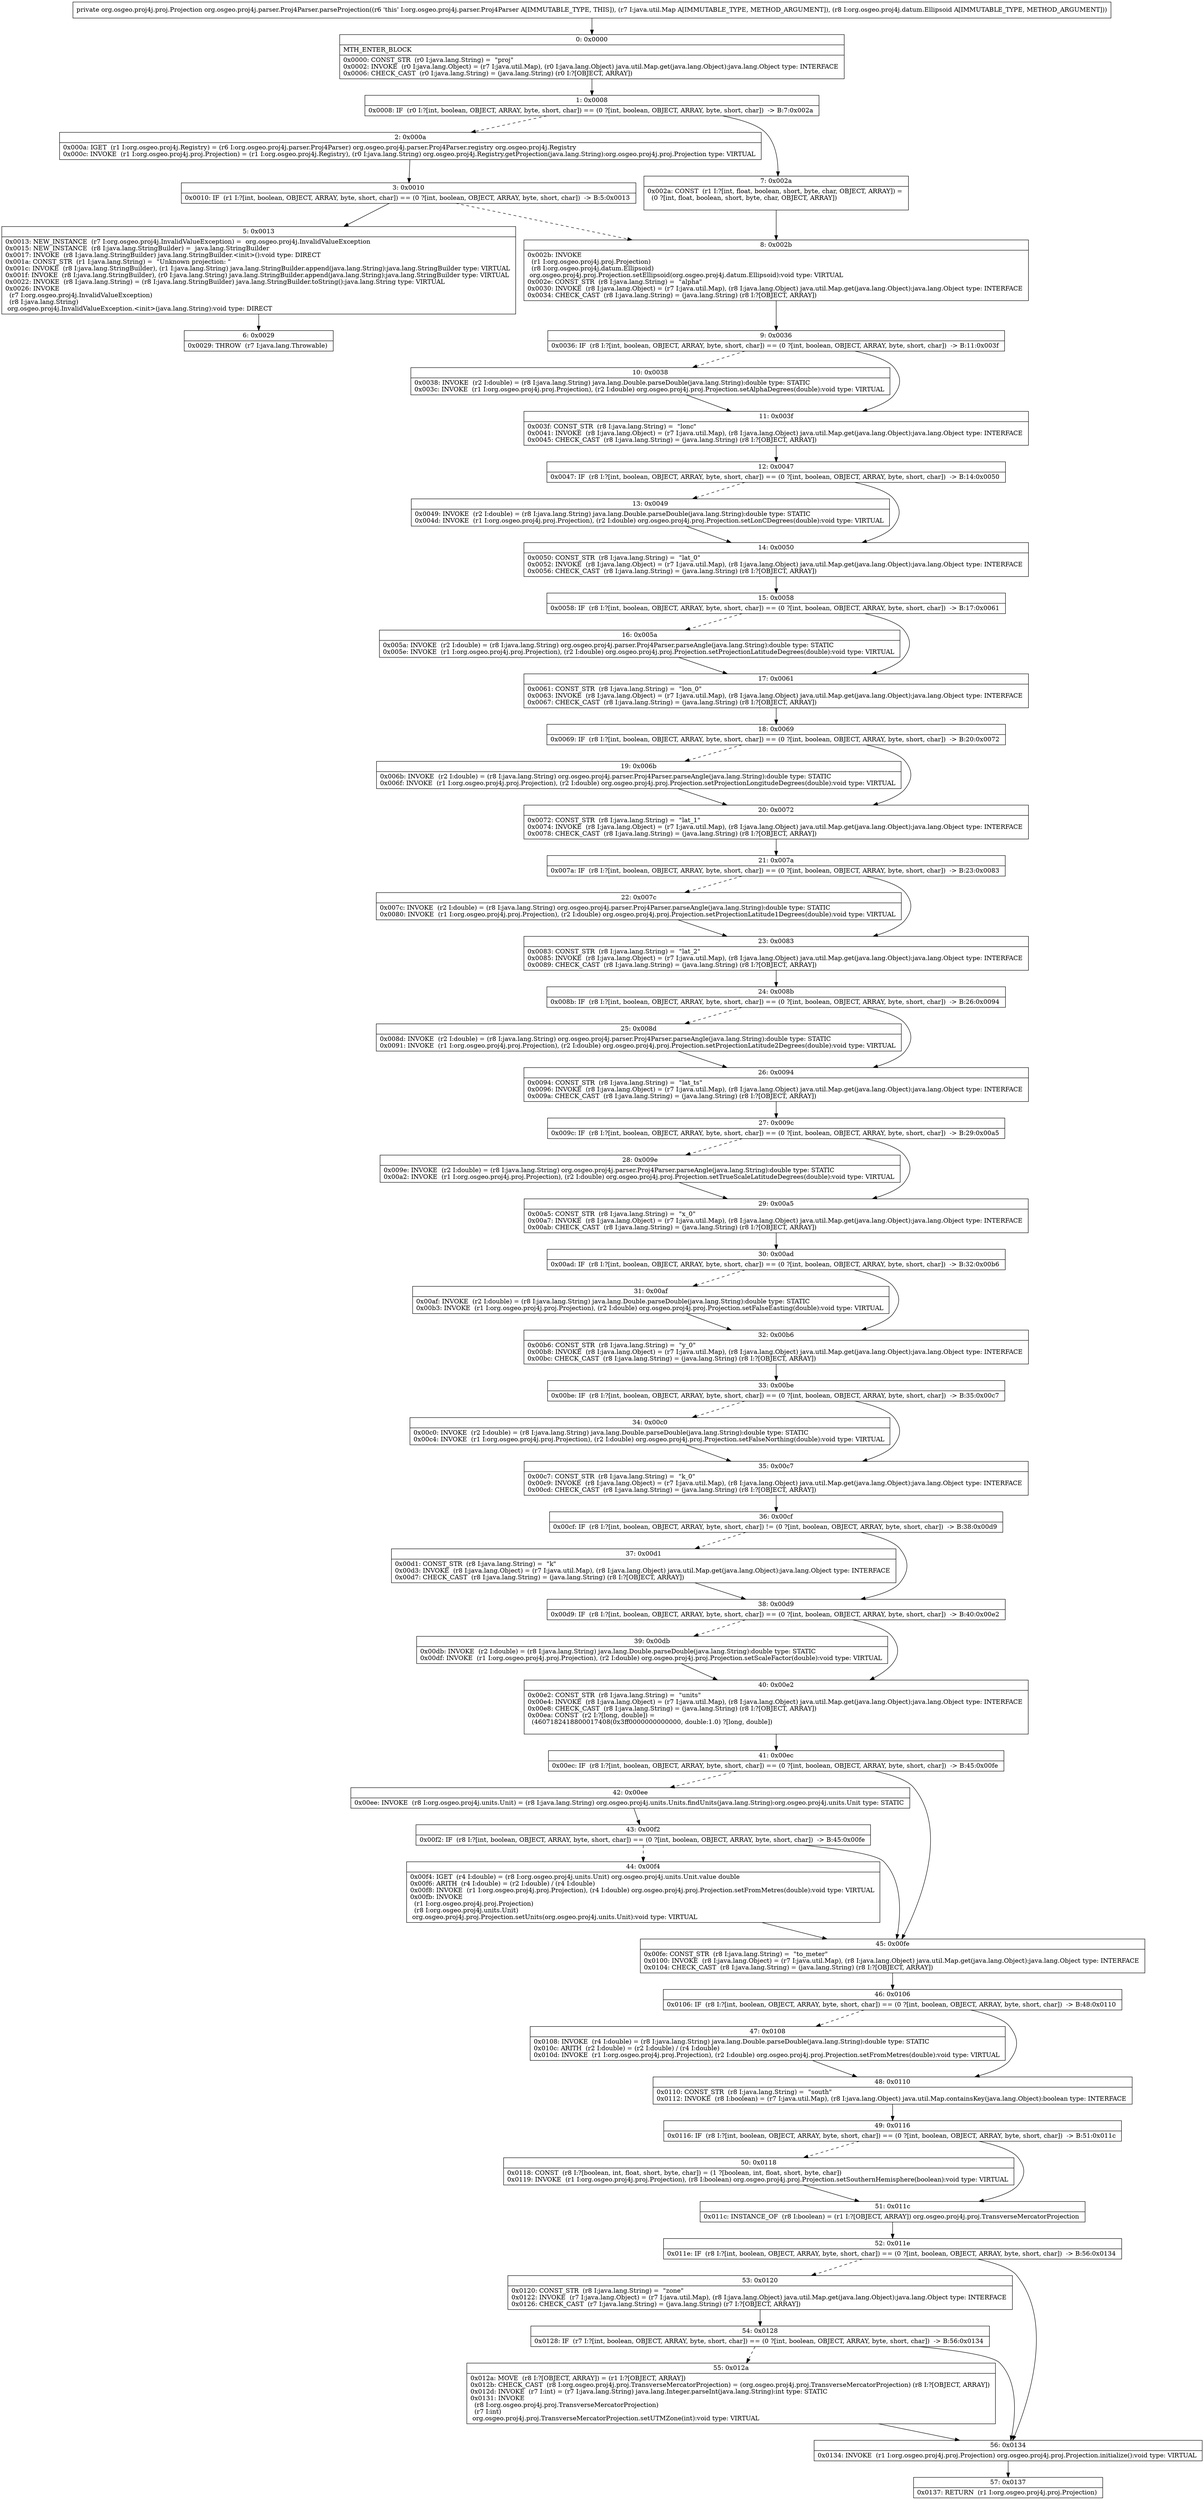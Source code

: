 digraph "CFG fororg.osgeo.proj4j.parser.Proj4Parser.parseProjection(Ljava\/util\/Map;Lorg\/osgeo\/proj4j\/datum\/Ellipsoid;)Lorg\/osgeo\/proj4j\/proj\/Projection;" {
Node_0 [shape=record,label="{0\:\ 0x0000|MTH_ENTER_BLOCK\l|0x0000: CONST_STR  (r0 I:java.lang.String) =  \"proj\" \l0x0002: INVOKE  (r0 I:java.lang.Object) = (r7 I:java.util.Map), (r0 I:java.lang.Object) java.util.Map.get(java.lang.Object):java.lang.Object type: INTERFACE \l0x0006: CHECK_CAST  (r0 I:java.lang.String) = (java.lang.String) (r0 I:?[OBJECT, ARRAY]) \l}"];
Node_1 [shape=record,label="{1\:\ 0x0008|0x0008: IF  (r0 I:?[int, boolean, OBJECT, ARRAY, byte, short, char]) == (0 ?[int, boolean, OBJECT, ARRAY, byte, short, char])  \-\> B:7:0x002a \l}"];
Node_2 [shape=record,label="{2\:\ 0x000a|0x000a: IGET  (r1 I:org.osgeo.proj4j.Registry) = (r6 I:org.osgeo.proj4j.parser.Proj4Parser) org.osgeo.proj4j.parser.Proj4Parser.registry org.osgeo.proj4j.Registry \l0x000c: INVOKE  (r1 I:org.osgeo.proj4j.proj.Projection) = (r1 I:org.osgeo.proj4j.Registry), (r0 I:java.lang.String) org.osgeo.proj4j.Registry.getProjection(java.lang.String):org.osgeo.proj4j.proj.Projection type: VIRTUAL \l}"];
Node_3 [shape=record,label="{3\:\ 0x0010|0x0010: IF  (r1 I:?[int, boolean, OBJECT, ARRAY, byte, short, char]) == (0 ?[int, boolean, OBJECT, ARRAY, byte, short, char])  \-\> B:5:0x0013 \l}"];
Node_5 [shape=record,label="{5\:\ 0x0013|0x0013: NEW_INSTANCE  (r7 I:org.osgeo.proj4j.InvalidValueException) =  org.osgeo.proj4j.InvalidValueException \l0x0015: NEW_INSTANCE  (r8 I:java.lang.StringBuilder) =  java.lang.StringBuilder \l0x0017: INVOKE  (r8 I:java.lang.StringBuilder) java.lang.StringBuilder.\<init\>():void type: DIRECT \l0x001a: CONST_STR  (r1 I:java.lang.String) =  \"Unknown projection: \" \l0x001c: INVOKE  (r8 I:java.lang.StringBuilder), (r1 I:java.lang.String) java.lang.StringBuilder.append(java.lang.String):java.lang.StringBuilder type: VIRTUAL \l0x001f: INVOKE  (r8 I:java.lang.StringBuilder), (r0 I:java.lang.String) java.lang.StringBuilder.append(java.lang.String):java.lang.StringBuilder type: VIRTUAL \l0x0022: INVOKE  (r8 I:java.lang.String) = (r8 I:java.lang.StringBuilder) java.lang.StringBuilder.toString():java.lang.String type: VIRTUAL \l0x0026: INVOKE  \l  (r7 I:org.osgeo.proj4j.InvalidValueException)\l  (r8 I:java.lang.String)\l org.osgeo.proj4j.InvalidValueException.\<init\>(java.lang.String):void type: DIRECT \l}"];
Node_6 [shape=record,label="{6\:\ 0x0029|0x0029: THROW  (r7 I:java.lang.Throwable) \l}"];
Node_7 [shape=record,label="{7\:\ 0x002a|0x002a: CONST  (r1 I:?[int, float, boolean, short, byte, char, OBJECT, ARRAY]) = \l  (0 ?[int, float, boolean, short, byte, char, OBJECT, ARRAY])\l \l}"];
Node_8 [shape=record,label="{8\:\ 0x002b|0x002b: INVOKE  \l  (r1 I:org.osgeo.proj4j.proj.Projection)\l  (r8 I:org.osgeo.proj4j.datum.Ellipsoid)\l org.osgeo.proj4j.proj.Projection.setEllipsoid(org.osgeo.proj4j.datum.Ellipsoid):void type: VIRTUAL \l0x002e: CONST_STR  (r8 I:java.lang.String) =  \"alpha\" \l0x0030: INVOKE  (r8 I:java.lang.Object) = (r7 I:java.util.Map), (r8 I:java.lang.Object) java.util.Map.get(java.lang.Object):java.lang.Object type: INTERFACE \l0x0034: CHECK_CAST  (r8 I:java.lang.String) = (java.lang.String) (r8 I:?[OBJECT, ARRAY]) \l}"];
Node_9 [shape=record,label="{9\:\ 0x0036|0x0036: IF  (r8 I:?[int, boolean, OBJECT, ARRAY, byte, short, char]) == (0 ?[int, boolean, OBJECT, ARRAY, byte, short, char])  \-\> B:11:0x003f \l}"];
Node_10 [shape=record,label="{10\:\ 0x0038|0x0038: INVOKE  (r2 I:double) = (r8 I:java.lang.String) java.lang.Double.parseDouble(java.lang.String):double type: STATIC \l0x003c: INVOKE  (r1 I:org.osgeo.proj4j.proj.Projection), (r2 I:double) org.osgeo.proj4j.proj.Projection.setAlphaDegrees(double):void type: VIRTUAL \l}"];
Node_11 [shape=record,label="{11\:\ 0x003f|0x003f: CONST_STR  (r8 I:java.lang.String) =  \"lonc\" \l0x0041: INVOKE  (r8 I:java.lang.Object) = (r7 I:java.util.Map), (r8 I:java.lang.Object) java.util.Map.get(java.lang.Object):java.lang.Object type: INTERFACE \l0x0045: CHECK_CAST  (r8 I:java.lang.String) = (java.lang.String) (r8 I:?[OBJECT, ARRAY]) \l}"];
Node_12 [shape=record,label="{12\:\ 0x0047|0x0047: IF  (r8 I:?[int, boolean, OBJECT, ARRAY, byte, short, char]) == (0 ?[int, boolean, OBJECT, ARRAY, byte, short, char])  \-\> B:14:0x0050 \l}"];
Node_13 [shape=record,label="{13\:\ 0x0049|0x0049: INVOKE  (r2 I:double) = (r8 I:java.lang.String) java.lang.Double.parseDouble(java.lang.String):double type: STATIC \l0x004d: INVOKE  (r1 I:org.osgeo.proj4j.proj.Projection), (r2 I:double) org.osgeo.proj4j.proj.Projection.setLonCDegrees(double):void type: VIRTUAL \l}"];
Node_14 [shape=record,label="{14\:\ 0x0050|0x0050: CONST_STR  (r8 I:java.lang.String) =  \"lat_0\" \l0x0052: INVOKE  (r8 I:java.lang.Object) = (r7 I:java.util.Map), (r8 I:java.lang.Object) java.util.Map.get(java.lang.Object):java.lang.Object type: INTERFACE \l0x0056: CHECK_CAST  (r8 I:java.lang.String) = (java.lang.String) (r8 I:?[OBJECT, ARRAY]) \l}"];
Node_15 [shape=record,label="{15\:\ 0x0058|0x0058: IF  (r8 I:?[int, boolean, OBJECT, ARRAY, byte, short, char]) == (0 ?[int, boolean, OBJECT, ARRAY, byte, short, char])  \-\> B:17:0x0061 \l}"];
Node_16 [shape=record,label="{16\:\ 0x005a|0x005a: INVOKE  (r2 I:double) = (r8 I:java.lang.String) org.osgeo.proj4j.parser.Proj4Parser.parseAngle(java.lang.String):double type: STATIC \l0x005e: INVOKE  (r1 I:org.osgeo.proj4j.proj.Projection), (r2 I:double) org.osgeo.proj4j.proj.Projection.setProjectionLatitudeDegrees(double):void type: VIRTUAL \l}"];
Node_17 [shape=record,label="{17\:\ 0x0061|0x0061: CONST_STR  (r8 I:java.lang.String) =  \"lon_0\" \l0x0063: INVOKE  (r8 I:java.lang.Object) = (r7 I:java.util.Map), (r8 I:java.lang.Object) java.util.Map.get(java.lang.Object):java.lang.Object type: INTERFACE \l0x0067: CHECK_CAST  (r8 I:java.lang.String) = (java.lang.String) (r8 I:?[OBJECT, ARRAY]) \l}"];
Node_18 [shape=record,label="{18\:\ 0x0069|0x0069: IF  (r8 I:?[int, boolean, OBJECT, ARRAY, byte, short, char]) == (0 ?[int, boolean, OBJECT, ARRAY, byte, short, char])  \-\> B:20:0x0072 \l}"];
Node_19 [shape=record,label="{19\:\ 0x006b|0x006b: INVOKE  (r2 I:double) = (r8 I:java.lang.String) org.osgeo.proj4j.parser.Proj4Parser.parseAngle(java.lang.String):double type: STATIC \l0x006f: INVOKE  (r1 I:org.osgeo.proj4j.proj.Projection), (r2 I:double) org.osgeo.proj4j.proj.Projection.setProjectionLongitudeDegrees(double):void type: VIRTUAL \l}"];
Node_20 [shape=record,label="{20\:\ 0x0072|0x0072: CONST_STR  (r8 I:java.lang.String) =  \"lat_1\" \l0x0074: INVOKE  (r8 I:java.lang.Object) = (r7 I:java.util.Map), (r8 I:java.lang.Object) java.util.Map.get(java.lang.Object):java.lang.Object type: INTERFACE \l0x0078: CHECK_CAST  (r8 I:java.lang.String) = (java.lang.String) (r8 I:?[OBJECT, ARRAY]) \l}"];
Node_21 [shape=record,label="{21\:\ 0x007a|0x007a: IF  (r8 I:?[int, boolean, OBJECT, ARRAY, byte, short, char]) == (0 ?[int, boolean, OBJECT, ARRAY, byte, short, char])  \-\> B:23:0x0083 \l}"];
Node_22 [shape=record,label="{22\:\ 0x007c|0x007c: INVOKE  (r2 I:double) = (r8 I:java.lang.String) org.osgeo.proj4j.parser.Proj4Parser.parseAngle(java.lang.String):double type: STATIC \l0x0080: INVOKE  (r1 I:org.osgeo.proj4j.proj.Projection), (r2 I:double) org.osgeo.proj4j.proj.Projection.setProjectionLatitude1Degrees(double):void type: VIRTUAL \l}"];
Node_23 [shape=record,label="{23\:\ 0x0083|0x0083: CONST_STR  (r8 I:java.lang.String) =  \"lat_2\" \l0x0085: INVOKE  (r8 I:java.lang.Object) = (r7 I:java.util.Map), (r8 I:java.lang.Object) java.util.Map.get(java.lang.Object):java.lang.Object type: INTERFACE \l0x0089: CHECK_CAST  (r8 I:java.lang.String) = (java.lang.String) (r8 I:?[OBJECT, ARRAY]) \l}"];
Node_24 [shape=record,label="{24\:\ 0x008b|0x008b: IF  (r8 I:?[int, boolean, OBJECT, ARRAY, byte, short, char]) == (0 ?[int, boolean, OBJECT, ARRAY, byte, short, char])  \-\> B:26:0x0094 \l}"];
Node_25 [shape=record,label="{25\:\ 0x008d|0x008d: INVOKE  (r2 I:double) = (r8 I:java.lang.String) org.osgeo.proj4j.parser.Proj4Parser.parseAngle(java.lang.String):double type: STATIC \l0x0091: INVOKE  (r1 I:org.osgeo.proj4j.proj.Projection), (r2 I:double) org.osgeo.proj4j.proj.Projection.setProjectionLatitude2Degrees(double):void type: VIRTUAL \l}"];
Node_26 [shape=record,label="{26\:\ 0x0094|0x0094: CONST_STR  (r8 I:java.lang.String) =  \"lat_ts\" \l0x0096: INVOKE  (r8 I:java.lang.Object) = (r7 I:java.util.Map), (r8 I:java.lang.Object) java.util.Map.get(java.lang.Object):java.lang.Object type: INTERFACE \l0x009a: CHECK_CAST  (r8 I:java.lang.String) = (java.lang.String) (r8 I:?[OBJECT, ARRAY]) \l}"];
Node_27 [shape=record,label="{27\:\ 0x009c|0x009c: IF  (r8 I:?[int, boolean, OBJECT, ARRAY, byte, short, char]) == (0 ?[int, boolean, OBJECT, ARRAY, byte, short, char])  \-\> B:29:0x00a5 \l}"];
Node_28 [shape=record,label="{28\:\ 0x009e|0x009e: INVOKE  (r2 I:double) = (r8 I:java.lang.String) org.osgeo.proj4j.parser.Proj4Parser.parseAngle(java.lang.String):double type: STATIC \l0x00a2: INVOKE  (r1 I:org.osgeo.proj4j.proj.Projection), (r2 I:double) org.osgeo.proj4j.proj.Projection.setTrueScaleLatitudeDegrees(double):void type: VIRTUAL \l}"];
Node_29 [shape=record,label="{29\:\ 0x00a5|0x00a5: CONST_STR  (r8 I:java.lang.String) =  \"x_0\" \l0x00a7: INVOKE  (r8 I:java.lang.Object) = (r7 I:java.util.Map), (r8 I:java.lang.Object) java.util.Map.get(java.lang.Object):java.lang.Object type: INTERFACE \l0x00ab: CHECK_CAST  (r8 I:java.lang.String) = (java.lang.String) (r8 I:?[OBJECT, ARRAY]) \l}"];
Node_30 [shape=record,label="{30\:\ 0x00ad|0x00ad: IF  (r8 I:?[int, boolean, OBJECT, ARRAY, byte, short, char]) == (0 ?[int, boolean, OBJECT, ARRAY, byte, short, char])  \-\> B:32:0x00b6 \l}"];
Node_31 [shape=record,label="{31\:\ 0x00af|0x00af: INVOKE  (r2 I:double) = (r8 I:java.lang.String) java.lang.Double.parseDouble(java.lang.String):double type: STATIC \l0x00b3: INVOKE  (r1 I:org.osgeo.proj4j.proj.Projection), (r2 I:double) org.osgeo.proj4j.proj.Projection.setFalseEasting(double):void type: VIRTUAL \l}"];
Node_32 [shape=record,label="{32\:\ 0x00b6|0x00b6: CONST_STR  (r8 I:java.lang.String) =  \"y_0\" \l0x00b8: INVOKE  (r8 I:java.lang.Object) = (r7 I:java.util.Map), (r8 I:java.lang.Object) java.util.Map.get(java.lang.Object):java.lang.Object type: INTERFACE \l0x00bc: CHECK_CAST  (r8 I:java.lang.String) = (java.lang.String) (r8 I:?[OBJECT, ARRAY]) \l}"];
Node_33 [shape=record,label="{33\:\ 0x00be|0x00be: IF  (r8 I:?[int, boolean, OBJECT, ARRAY, byte, short, char]) == (0 ?[int, boolean, OBJECT, ARRAY, byte, short, char])  \-\> B:35:0x00c7 \l}"];
Node_34 [shape=record,label="{34\:\ 0x00c0|0x00c0: INVOKE  (r2 I:double) = (r8 I:java.lang.String) java.lang.Double.parseDouble(java.lang.String):double type: STATIC \l0x00c4: INVOKE  (r1 I:org.osgeo.proj4j.proj.Projection), (r2 I:double) org.osgeo.proj4j.proj.Projection.setFalseNorthing(double):void type: VIRTUAL \l}"];
Node_35 [shape=record,label="{35\:\ 0x00c7|0x00c7: CONST_STR  (r8 I:java.lang.String) =  \"k_0\" \l0x00c9: INVOKE  (r8 I:java.lang.Object) = (r7 I:java.util.Map), (r8 I:java.lang.Object) java.util.Map.get(java.lang.Object):java.lang.Object type: INTERFACE \l0x00cd: CHECK_CAST  (r8 I:java.lang.String) = (java.lang.String) (r8 I:?[OBJECT, ARRAY]) \l}"];
Node_36 [shape=record,label="{36\:\ 0x00cf|0x00cf: IF  (r8 I:?[int, boolean, OBJECT, ARRAY, byte, short, char]) != (0 ?[int, boolean, OBJECT, ARRAY, byte, short, char])  \-\> B:38:0x00d9 \l}"];
Node_37 [shape=record,label="{37\:\ 0x00d1|0x00d1: CONST_STR  (r8 I:java.lang.String) =  \"k\" \l0x00d3: INVOKE  (r8 I:java.lang.Object) = (r7 I:java.util.Map), (r8 I:java.lang.Object) java.util.Map.get(java.lang.Object):java.lang.Object type: INTERFACE \l0x00d7: CHECK_CAST  (r8 I:java.lang.String) = (java.lang.String) (r8 I:?[OBJECT, ARRAY]) \l}"];
Node_38 [shape=record,label="{38\:\ 0x00d9|0x00d9: IF  (r8 I:?[int, boolean, OBJECT, ARRAY, byte, short, char]) == (0 ?[int, boolean, OBJECT, ARRAY, byte, short, char])  \-\> B:40:0x00e2 \l}"];
Node_39 [shape=record,label="{39\:\ 0x00db|0x00db: INVOKE  (r2 I:double) = (r8 I:java.lang.String) java.lang.Double.parseDouble(java.lang.String):double type: STATIC \l0x00df: INVOKE  (r1 I:org.osgeo.proj4j.proj.Projection), (r2 I:double) org.osgeo.proj4j.proj.Projection.setScaleFactor(double):void type: VIRTUAL \l}"];
Node_40 [shape=record,label="{40\:\ 0x00e2|0x00e2: CONST_STR  (r8 I:java.lang.String) =  \"units\" \l0x00e4: INVOKE  (r8 I:java.lang.Object) = (r7 I:java.util.Map), (r8 I:java.lang.Object) java.util.Map.get(java.lang.Object):java.lang.Object type: INTERFACE \l0x00e8: CHECK_CAST  (r8 I:java.lang.String) = (java.lang.String) (r8 I:?[OBJECT, ARRAY]) \l0x00ea: CONST  (r2 I:?[long, double]) = \l  (4607182418800017408(0x3ff0000000000000, double:1.0) ?[long, double])\l \l}"];
Node_41 [shape=record,label="{41\:\ 0x00ec|0x00ec: IF  (r8 I:?[int, boolean, OBJECT, ARRAY, byte, short, char]) == (0 ?[int, boolean, OBJECT, ARRAY, byte, short, char])  \-\> B:45:0x00fe \l}"];
Node_42 [shape=record,label="{42\:\ 0x00ee|0x00ee: INVOKE  (r8 I:org.osgeo.proj4j.units.Unit) = (r8 I:java.lang.String) org.osgeo.proj4j.units.Units.findUnits(java.lang.String):org.osgeo.proj4j.units.Unit type: STATIC \l}"];
Node_43 [shape=record,label="{43\:\ 0x00f2|0x00f2: IF  (r8 I:?[int, boolean, OBJECT, ARRAY, byte, short, char]) == (0 ?[int, boolean, OBJECT, ARRAY, byte, short, char])  \-\> B:45:0x00fe \l}"];
Node_44 [shape=record,label="{44\:\ 0x00f4|0x00f4: IGET  (r4 I:double) = (r8 I:org.osgeo.proj4j.units.Unit) org.osgeo.proj4j.units.Unit.value double \l0x00f6: ARITH  (r4 I:double) = (r2 I:double) \/ (r4 I:double) \l0x00f8: INVOKE  (r1 I:org.osgeo.proj4j.proj.Projection), (r4 I:double) org.osgeo.proj4j.proj.Projection.setFromMetres(double):void type: VIRTUAL \l0x00fb: INVOKE  \l  (r1 I:org.osgeo.proj4j.proj.Projection)\l  (r8 I:org.osgeo.proj4j.units.Unit)\l org.osgeo.proj4j.proj.Projection.setUnits(org.osgeo.proj4j.units.Unit):void type: VIRTUAL \l}"];
Node_45 [shape=record,label="{45\:\ 0x00fe|0x00fe: CONST_STR  (r8 I:java.lang.String) =  \"to_meter\" \l0x0100: INVOKE  (r8 I:java.lang.Object) = (r7 I:java.util.Map), (r8 I:java.lang.Object) java.util.Map.get(java.lang.Object):java.lang.Object type: INTERFACE \l0x0104: CHECK_CAST  (r8 I:java.lang.String) = (java.lang.String) (r8 I:?[OBJECT, ARRAY]) \l}"];
Node_46 [shape=record,label="{46\:\ 0x0106|0x0106: IF  (r8 I:?[int, boolean, OBJECT, ARRAY, byte, short, char]) == (0 ?[int, boolean, OBJECT, ARRAY, byte, short, char])  \-\> B:48:0x0110 \l}"];
Node_47 [shape=record,label="{47\:\ 0x0108|0x0108: INVOKE  (r4 I:double) = (r8 I:java.lang.String) java.lang.Double.parseDouble(java.lang.String):double type: STATIC \l0x010c: ARITH  (r2 I:double) = (r2 I:double) \/ (r4 I:double) \l0x010d: INVOKE  (r1 I:org.osgeo.proj4j.proj.Projection), (r2 I:double) org.osgeo.proj4j.proj.Projection.setFromMetres(double):void type: VIRTUAL \l}"];
Node_48 [shape=record,label="{48\:\ 0x0110|0x0110: CONST_STR  (r8 I:java.lang.String) =  \"south\" \l0x0112: INVOKE  (r8 I:boolean) = (r7 I:java.util.Map), (r8 I:java.lang.Object) java.util.Map.containsKey(java.lang.Object):boolean type: INTERFACE \l}"];
Node_49 [shape=record,label="{49\:\ 0x0116|0x0116: IF  (r8 I:?[int, boolean, OBJECT, ARRAY, byte, short, char]) == (0 ?[int, boolean, OBJECT, ARRAY, byte, short, char])  \-\> B:51:0x011c \l}"];
Node_50 [shape=record,label="{50\:\ 0x0118|0x0118: CONST  (r8 I:?[boolean, int, float, short, byte, char]) = (1 ?[boolean, int, float, short, byte, char]) \l0x0119: INVOKE  (r1 I:org.osgeo.proj4j.proj.Projection), (r8 I:boolean) org.osgeo.proj4j.proj.Projection.setSouthernHemisphere(boolean):void type: VIRTUAL \l}"];
Node_51 [shape=record,label="{51\:\ 0x011c|0x011c: INSTANCE_OF  (r8 I:boolean) = (r1 I:?[OBJECT, ARRAY]) org.osgeo.proj4j.proj.TransverseMercatorProjection \l}"];
Node_52 [shape=record,label="{52\:\ 0x011e|0x011e: IF  (r8 I:?[int, boolean, OBJECT, ARRAY, byte, short, char]) == (0 ?[int, boolean, OBJECT, ARRAY, byte, short, char])  \-\> B:56:0x0134 \l}"];
Node_53 [shape=record,label="{53\:\ 0x0120|0x0120: CONST_STR  (r8 I:java.lang.String) =  \"zone\" \l0x0122: INVOKE  (r7 I:java.lang.Object) = (r7 I:java.util.Map), (r8 I:java.lang.Object) java.util.Map.get(java.lang.Object):java.lang.Object type: INTERFACE \l0x0126: CHECK_CAST  (r7 I:java.lang.String) = (java.lang.String) (r7 I:?[OBJECT, ARRAY]) \l}"];
Node_54 [shape=record,label="{54\:\ 0x0128|0x0128: IF  (r7 I:?[int, boolean, OBJECT, ARRAY, byte, short, char]) == (0 ?[int, boolean, OBJECT, ARRAY, byte, short, char])  \-\> B:56:0x0134 \l}"];
Node_55 [shape=record,label="{55\:\ 0x012a|0x012a: MOVE  (r8 I:?[OBJECT, ARRAY]) = (r1 I:?[OBJECT, ARRAY]) \l0x012b: CHECK_CAST  (r8 I:org.osgeo.proj4j.proj.TransverseMercatorProjection) = (org.osgeo.proj4j.proj.TransverseMercatorProjection) (r8 I:?[OBJECT, ARRAY]) \l0x012d: INVOKE  (r7 I:int) = (r7 I:java.lang.String) java.lang.Integer.parseInt(java.lang.String):int type: STATIC \l0x0131: INVOKE  \l  (r8 I:org.osgeo.proj4j.proj.TransverseMercatorProjection)\l  (r7 I:int)\l org.osgeo.proj4j.proj.TransverseMercatorProjection.setUTMZone(int):void type: VIRTUAL \l}"];
Node_56 [shape=record,label="{56\:\ 0x0134|0x0134: INVOKE  (r1 I:org.osgeo.proj4j.proj.Projection) org.osgeo.proj4j.proj.Projection.initialize():void type: VIRTUAL \l}"];
Node_57 [shape=record,label="{57\:\ 0x0137|0x0137: RETURN  (r1 I:org.osgeo.proj4j.proj.Projection) \l}"];
MethodNode[shape=record,label="{private org.osgeo.proj4j.proj.Projection org.osgeo.proj4j.parser.Proj4Parser.parseProjection((r6 'this' I:org.osgeo.proj4j.parser.Proj4Parser A[IMMUTABLE_TYPE, THIS]), (r7 I:java.util.Map A[IMMUTABLE_TYPE, METHOD_ARGUMENT]), (r8 I:org.osgeo.proj4j.datum.Ellipsoid A[IMMUTABLE_TYPE, METHOD_ARGUMENT])) }"];
MethodNode -> Node_0;
Node_0 -> Node_1;
Node_1 -> Node_2[style=dashed];
Node_1 -> Node_7;
Node_2 -> Node_3;
Node_3 -> Node_5;
Node_3 -> Node_8[style=dashed];
Node_5 -> Node_6;
Node_7 -> Node_8;
Node_8 -> Node_9;
Node_9 -> Node_10[style=dashed];
Node_9 -> Node_11;
Node_10 -> Node_11;
Node_11 -> Node_12;
Node_12 -> Node_13[style=dashed];
Node_12 -> Node_14;
Node_13 -> Node_14;
Node_14 -> Node_15;
Node_15 -> Node_16[style=dashed];
Node_15 -> Node_17;
Node_16 -> Node_17;
Node_17 -> Node_18;
Node_18 -> Node_19[style=dashed];
Node_18 -> Node_20;
Node_19 -> Node_20;
Node_20 -> Node_21;
Node_21 -> Node_22[style=dashed];
Node_21 -> Node_23;
Node_22 -> Node_23;
Node_23 -> Node_24;
Node_24 -> Node_25[style=dashed];
Node_24 -> Node_26;
Node_25 -> Node_26;
Node_26 -> Node_27;
Node_27 -> Node_28[style=dashed];
Node_27 -> Node_29;
Node_28 -> Node_29;
Node_29 -> Node_30;
Node_30 -> Node_31[style=dashed];
Node_30 -> Node_32;
Node_31 -> Node_32;
Node_32 -> Node_33;
Node_33 -> Node_34[style=dashed];
Node_33 -> Node_35;
Node_34 -> Node_35;
Node_35 -> Node_36;
Node_36 -> Node_37[style=dashed];
Node_36 -> Node_38;
Node_37 -> Node_38;
Node_38 -> Node_39[style=dashed];
Node_38 -> Node_40;
Node_39 -> Node_40;
Node_40 -> Node_41;
Node_41 -> Node_42[style=dashed];
Node_41 -> Node_45;
Node_42 -> Node_43;
Node_43 -> Node_44[style=dashed];
Node_43 -> Node_45;
Node_44 -> Node_45;
Node_45 -> Node_46;
Node_46 -> Node_47[style=dashed];
Node_46 -> Node_48;
Node_47 -> Node_48;
Node_48 -> Node_49;
Node_49 -> Node_50[style=dashed];
Node_49 -> Node_51;
Node_50 -> Node_51;
Node_51 -> Node_52;
Node_52 -> Node_53[style=dashed];
Node_52 -> Node_56;
Node_53 -> Node_54;
Node_54 -> Node_55[style=dashed];
Node_54 -> Node_56;
Node_55 -> Node_56;
Node_56 -> Node_57;
}

